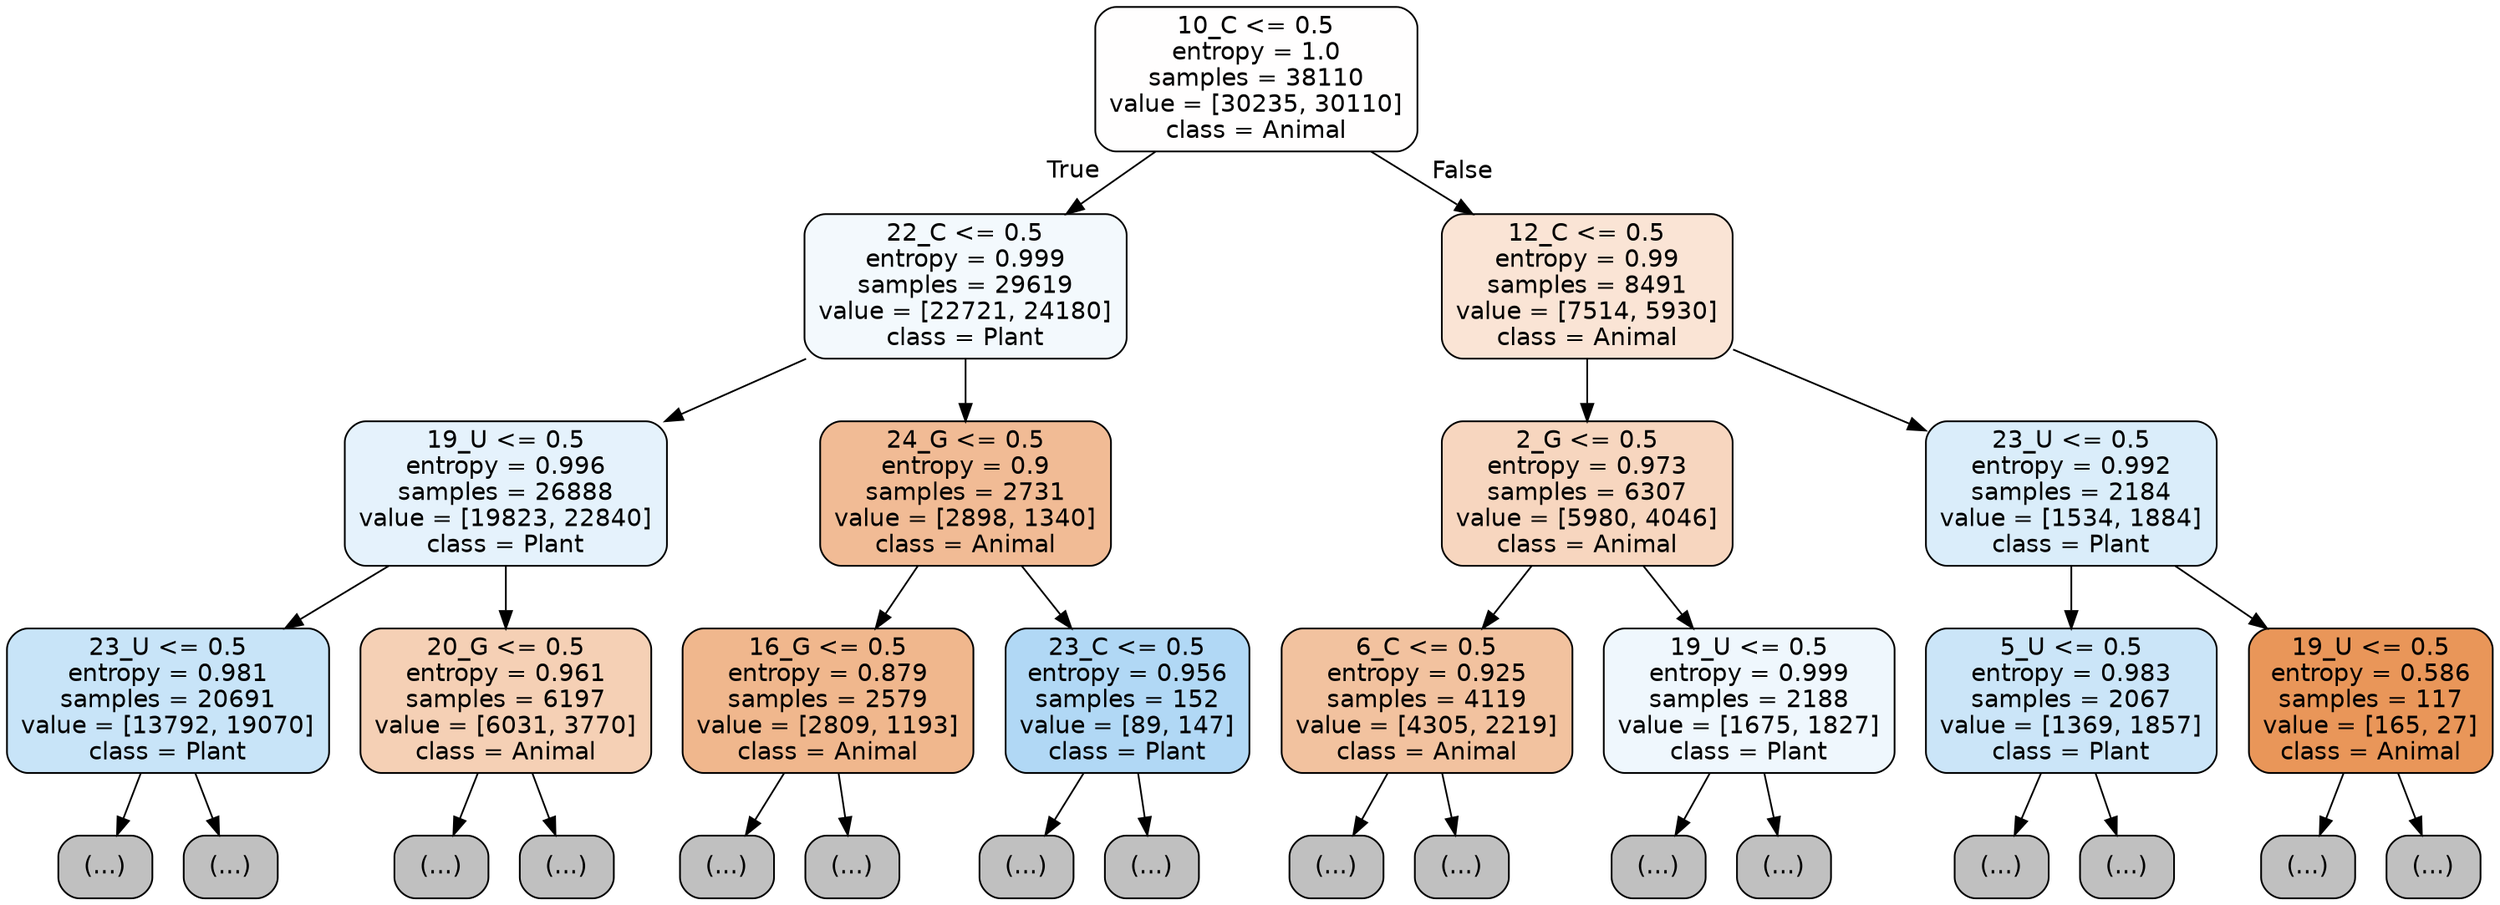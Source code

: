 digraph Tree {
node [shape=box, style="filled, rounded", color="black", fontname="helvetica"] ;
edge [fontname="helvetica"] ;
0 [label="10_C <= 0.5\nentropy = 1.0\nsamples = 38110\nvalue = [30235, 30110]\nclass = Animal", fillcolor="#fffefe"] ;
1 [label="22_C <= 0.5\nentropy = 0.999\nsamples = 29619\nvalue = [22721, 24180]\nclass = Plant", fillcolor="#f3f9fd"] ;
0 -> 1 [labeldistance=2.5, labelangle=45, headlabel="True"] ;
2 [label="19_U <= 0.5\nentropy = 0.996\nsamples = 26888\nvalue = [19823, 22840]\nclass = Plant", fillcolor="#e5f2fc"] ;
1 -> 2 ;
3 [label="23_U <= 0.5\nentropy = 0.981\nsamples = 20691\nvalue = [13792, 19070]\nclass = Plant", fillcolor="#c8e4f8"] ;
2 -> 3 ;
4 [label="(...)", fillcolor="#C0C0C0"] ;
3 -> 4 ;
8311 [label="(...)", fillcolor="#C0C0C0"] ;
3 -> 8311 ;
8588 [label="20_G <= 0.5\nentropy = 0.961\nsamples = 6197\nvalue = [6031, 3770]\nclass = Animal", fillcolor="#f5d0b5"] ;
2 -> 8588 ;
8589 [label="(...)", fillcolor="#C0C0C0"] ;
8588 -> 8589 ;
10692 [label="(...)", fillcolor="#C0C0C0"] ;
8588 -> 10692 ;
11725 [label="24_G <= 0.5\nentropy = 0.9\nsamples = 2731\nvalue = [2898, 1340]\nclass = Animal", fillcolor="#f1bb95"] ;
1 -> 11725 ;
11726 [label="16_G <= 0.5\nentropy = 0.879\nsamples = 2579\nvalue = [2809, 1193]\nclass = Animal", fillcolor="#f0b78d"] ;
11725 -> 11726 ;
11727 [label="(...)", fillcolor="#C0C0C0"] ;
11726 -> 11727 ;
12766 [label="(...)", fillcolor="#C0C0C0"] ;
11726 -> 12766 ;
13067 [label="23_C <= 0.5\nentropy = 0.956\nsamples = 152\nvalue = [89, 147]\nclass = Plant", fillcolor="#b1d8f5"] ;
11725 -> 13067 ;
13068 [label="(...)", fillcolor="#C0C0C0"] ;
13067 -> 13068 ;
13143 [label="(...)", fillcolor="#C0C0C0"] ;
13067 -> 13143 ;
13154 [label="12_C <= 0.5\nentropy = 0.99\nsamples = 8491\nvalue = [7514, 5930]\nclass = Animal", fillcolor="#fae4d5"] ;
0 -> 13154 [labeldistance=2.5, labelangle=-45, headlabel="False"] ;
13155 [label="2_G <= 0.5\nentropy = 0.973\nsamples = 6307\nvalue = [5980, 4046]\nclass = Animal", fillcolor="#f7d6bf"] ;
13154 -> 13155 ;
13156 [label="6_C <= 0.5\nentropy = 0.925\nsamples = 4119\nvalue = [4305, 2219]\nclass = Animal", fillcolor="#f2c29f"] ;
13155 -> 13156 ;
13157 [label="(...)", fillcolor="#C0C0C0"] ;
13156 -> 13157 ;
14722 [label="(...)", fillcolor="#C0C0C0"] ;
13156 -> 14722 ;
15265 [label="19_U <= 0.5\nentropy = 0.999\nsamples = 2188\nvalue = [1675, 1827]\nclass = Plant", fillcolor="#eff7fd"] ;
13155 -> 15265 ;
15266 [label="(...)", fillcolor="#C0C0C0"] ;
15265 -> 15266 ;
15875 [label="(...)", fillcolor="#C0C0C0"] ;
15265 -> 15875 ;
16056 [label="23_U <= 0.5\nentropy = 0.992\nsamples = 2184\nvalue = [1534, 1884]\nclass = Plant", fillcolor="#daedfa"] ;
13154 -> 16056 ;
16057 [label="5_U <= 0.5\nentropy = 0.983\nsamples = 2067\nvalue = [1369, 1857]\nclass = Plant", fillcolor="#cbe5f8"] ;
16056 -> 16057 ;
16058 [label="(...)", fillcolor="#C0C0C0"] ;
16057 -> 16058 ;
16675 [label="(...)", fillcolor="#C0C0C0"] ;
16057 -> 16675 ;
16880 [label="19_U <= 0.5\nentropy = 0.586\nsamples = 117\nvalue = [165, 27]\nclass = Animal", fillcolor="#e99659"] ;
16056 -> 16880 ;
16881 [label="(...)", fillcolor="#C0C0C0"] ;
16880 -> 16881 ;
16920 [label="(...)", fillcolor="#C0C0C0"] ;
16880 -> 16920 ;
}